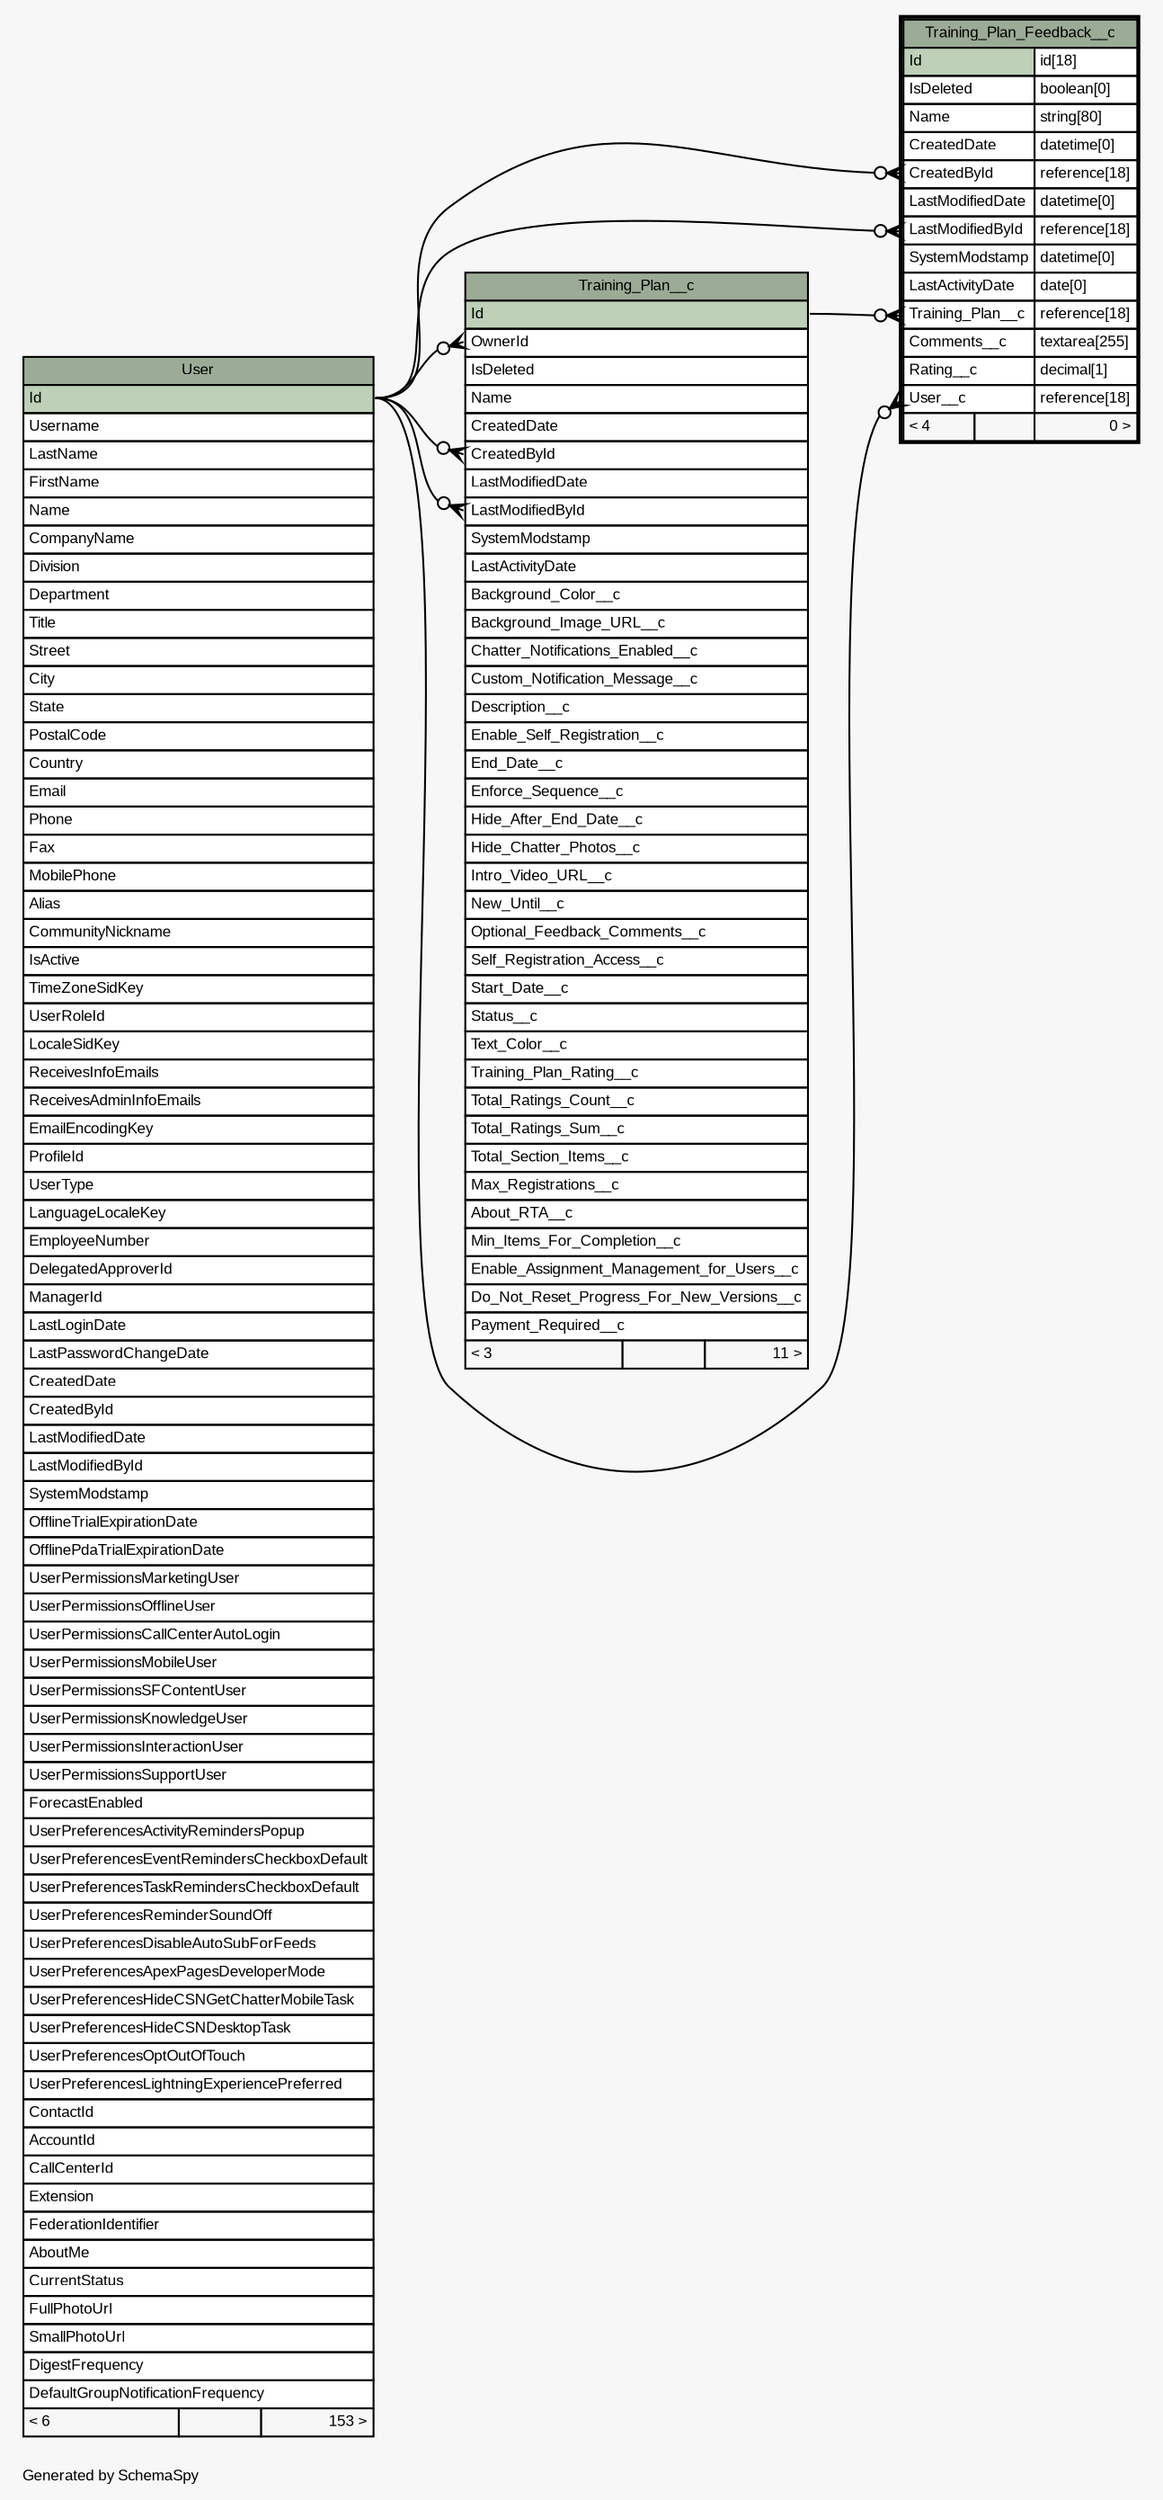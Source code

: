 // dot 2.36.0 on Mac OS X 10.10.3
// SchemaSpy rev 590
digraph "oneDegreeRelationshipsDiagram" {
  graph [
    rankdir="RL"
    bgcolor="#f7f7f7"
    label="\nGenerated by SchemaSpy"
    labeljust="l"
    nodesep="0.18"
    ranksep="0.46"
    fontname="Arial"
    fontsize="8"
  ];
  node [
    fontname="Arial"
    fontsize="8"
    shape="plaintext"
  ];
  edge [
    arrowsize="0.8"
  ];
  "Training_Plan__c":"CreatedById":w -> "User":"Id":e [arrowhead=none dir=back arrowtail=crowodot];
  "Training_Plan__c":"LastModifiedById":w -> "User":"Id":e [arrowhead=none dir=back arrowtail=crowodot];
  "Training_Plan__c":"OwnerId":w -> "User":"Id":e [arrowhead=none dir=back arrowtail=crowodot];
  "Training_Plan_Feedback__c":"CreatedById":w -> "User":"Id":e [arrowhead=none dir=back arrowtail=crowodot];
  "Training_Plan_Feedback__c":"LastModifiedById":w -> "User":"Id":e [arrowhead=none dir=back arrowtail=crowodot];
  "Training_Plan_Feedback__c":"Training_Plan__c":w -> "Training_Plan__c":"Id":e [arrowhead=none dir=back arrowtail=crowodot];
  "Training_Plan_Feedback__c":"User__c":w -> "User":"Id":e [arrowhead=none dir=back arrowtail=crowodot];
  "Training_Plan__c" [
    label=<
    <TABLE BORDER="0" CELLBORDER="1" CELLSPACING="0" BGCOLOR="#ffffff">
      <TR><TD COLSPAN="3" BGCOLOR="#9bab96" ALIGN="CENTER">Training_Plan__c</TD></TR>
      <TR><TD PORT="Id" COLSPAN="3" BGCOLOR="#bed1b8" ALIGN="LEFT">Id</TD></TR>
      <TR><TD PORT="OwnerId" COLSPAN="3" ALIGN="LEFT">OwnerId</TD></TR>
      <TR><TD PORT="IsDeleted" COLSPAN="3" ALIGN="LEFT">IsDeleted</TD></TR>
      <TR><TD PORT="Name" COLSPAN="3" ALIGN="LEFT">Name</TD></TR>
      <TR><TD PORT="CreatedDate" COLSPAN="3" ALIGN="LEFT">CreatedDate</TD></TR>
      <TR><TD PORT="CreatedById" COLSPAN="3" ALIGN="LEFT">CreatedById</TD></TR>
      <TR><TD PORT="LastModifiedDate" COLSPAN="3" ALIGN="LEFT">LastModifiedDate</TD></TR>
      <TR><TD PORT="LastModifiedById" COLSPAN="3" ALIGN="LEFT">LastModifiedById</TD></TR>
      <TR><TD PORT="SystemModstamp" COLSPAN="3" ALIGN="LEFT">SystemModstamp</TD></TR>
      <TR><TD PORT="LastActivityDate" COLSPAN="3" ALIGN="LEFT">LastActivityDate</TD></TR>
      <TR><TD PORT="Background_Color__c" COLSPAN="3" ALIGN="LEFT">Background_Color__c</TD></TR>
      <TR><TD PORT="Background_Image_URL__c" COLSPAN="3" ALIGN="LEFT">Background_Image_URL__c</TD></TR>
      <TR><TD PORT="Chatter_Notifications_Enabled__c" COLSPAN="3" ALIGN="LEFT">Chatter_Notifications_Enabled__c</TD></TR>
      <TR><TD PORT="Custom_Notification_Message__c" COLSPAN="3" ALIGN="LEFT">Custom_Notification_Message__c</TD></TR>
      <TR><TD PORT="Description__c" COLSPAN="3" ALIGN="LEFT">Description__c</TD></TR>
      <TR><TD PORT="Enable_Self_Registration__c" COLSPAN="3" ALIGN="LEFT">Enable_Self_Registration__c</TD></TR>
      <TR><TD PORT="End_Date__c" COLSPAN="3" ALIGN="LEFT">End_Date__c</TD></TR>
      <TR><TD PORT="Enforce_Sequence__c" COLSPAN="3" ALIGN="LEFT">Enforce_Sequence__c</TD></TR>
      <TR><TD PORT="Hide_After_End_Date__c" COLSPAN="3" ALIGN="LEFT">Hide_After_End_Date__c</TD></TR>
      <TR><TD PORT="Hide_Chatter_Photos__c" COLSPAN="3" ALIGN="LEFT">Hide_Chatter_Photos__c</TD></TR>
      <TR><TD PORT="Intro_Video_URL__c" COLSPAN="3" ALIGN="LEFT">Intro_Video_URL__c</TD></TR>
      <TR><TD PORT="New_Until__c" COLSPAN="3" ALIGN="LEFT">New_Until__c</TD></TR>
      <TR><TD PORT="Optional_Feedback_Comments__c" COLSPAN="3" ALIGN="LEFT">Optional_Feedback_Comments__c</TD></TR>
      <TR><TD PORT="Self_Registration_Access__c" COLSPAN="3" ALIGN="LEFT">Self_Registration_Access__c</TD></TR>
      <TR><TD PORT="Start_Date__c" COLSPAN="3" ALIGN="LEFT">Start_Date__c</TD></TR>
      <TR><TD PORT="Status__c" COLSPAN="3" ALIGN="LEFT">Status__c</TD></TR>
      <TR><TD PORT="Text_Color__c" COLSPAN="3" ALIGN="LEFT">Text_Color__c</TD></TR>
      <TR><TD PORT="Training_Plan_Rating__c" COLSPAN="3" ALIGN="LEFT">Training_Plan_Rating__c</TD></TR>
      <TR><TD PORT="Total_Ratings_Count__c" COLSPAN="3" ALIGN="LEFT">Total_Ratings_Count__c</TD></TR>
      <TR><TD PORT="Total_Ratings_Sum__c" COLSPAN="3" ALIGN="LEFT">Total_Ratings_Sum__c</TD></TR>
      <TR><TD PORT="Total_Section_Items__c" COLSPAN="3" ALIGN="LEFT">Total_Section_Items__c</TD></TR>
      <TR><TD PORT="Max_Registrations__c" COLSPAN="3" ALIGN="LEFT">Max_Registrations__c</TD></TR>
      <TR><TD PORT="About_RTA__c" COLSPAN="3" ALIGN="LEFT">About_RTA__c</TD></TR>
      <TR><TD PORT="Min_Items_For_Completion__c" COLSPAN="3" ALIGN="LEFT">Min_Items_For_Completion__c</TD></TR>
      <TR><TD PORT="Enable_Assignment_Management_for_Users__c" COLSPAN="3" ALIGN="LEFT">Enable_Assignment_Management_for_Users__c</TD></TR>
      <TR><TD PORT="Do_Not_Reset_Progress_For_New_Versions__c" COLSPAN="3" ALIGN="LEFT">Do_Not_Reset_Progress_For_New_Versions__c</TD></TR>
      <TR><TD PORT="Payment_Required__c" COLSPAN="3" ALIGN="LEFT">Payment_Required__c</TD></TR>
      <TR><TD ALIGN="LEFT" BGCOLOR="#f7f7f7">&lt; 3</TD><TD ALIGN="RIGHT" BGCOLOR="#f7f7f7">  </TD><TD ALIGN="RIGHT" BGCOLOR="#f7f7f7">11 &gt;</TD></TR>
    </TABLE>>
    URL="Training_Plan__c.html"
    tooltip="Training_Plan__c"
  ];
  "Training_Plan_Feedback__c" [
    label=<
    <TABLE BORDER="2" CELLBORDER="1" CELLSPACING="0" BGCOLOR="#ffffff">
      <TR><TD COLSPAN="3" BGCOLOR="#9bab96" ALIGN="CENTER">Training_Plan_Feedback__c</TD></TR>
      <TR><TD PORT="Id" COLSPAN="2" BGCOLOR="#bed1b8" ALIGN="LEFT">Id</TD><TD PORT="Id.type" ALIGN="LEFT">id[18]</TD></TR>
      <TR><TD PORT="IsDeleted" COLSPAN="2" ALIGN="LEFT">IsDeleted</TD><TD PORT="IsDeleted.type" ALIGN="LEFT">boolean[0]</TD></TR>
      <TR><TD PORT="Name" COLSPAN="2" ALIGN="LEFT">Name</TD><TD PORT="Name.type" ALIGN="LEFT">string[80]</TD></TR>
      <TR><TD PORT="CreatedDate" COLSPAN="2" ALIGN="LEFT">CreatedDate</TD><TD PORT="CreatedDate.type" ALIGN="LEFT">datetime[0]</TD></TR>
      <TR><TD PORT="CreatedById" COLSPAN="2" ALIGN="LEFT">CreatedById</TD><TD PORT="CreatedById.type" ALIGN="LEFT">reference[18]</TD></TR>
      <TR><TD PORT="LastModifiedDate" COLSPAN="2" ALIGN="LEFT">LastModifiedDate</TD><TD PORT="LastModifiedDate.type" ALIGN="LEFT">datetime[0]</TD></TR>
      <TR><TD PORT="LastModifiedById" COLSPAN="2" ALIGN="LEFT">LastModifiedById</TD><TD PORT="LastModifiedById.type" ALIGN="LEFT">reference[18]</TD></TR>
      <TR><TD PORT="SystemModstamp" COLSPAN="2" ALIGN="LEFT">SystemModstamp</TD><TD PORT="SystemModstamp.type" ALIGN="LEFT">datetime[0]</TD></TR>
      <TR><TD PORT="LastActivityDate" COLSPAN="2" ALIGN="LEFT">LastActivityDate</TD><TD PORT="LastActivityDate.type" ALIGN="LEFT">date[0]</TD></TR>
      <TR><TD PORT="Training_Plan__c" COLSPAN="2" ALIGN="LEFT">Training_Plan__c</TD><TD PORT="Training_Plan__c.type" ALIGN="LEFT">reference[18]</TD></TR>
      <TR><TD PORT="Comments__c" COLSPAN="2" ALIGN="LEFT">Comments__c</TD><TD PORT="Comments__c.type" ALIGN="LEFT">textarea[255]</TD></TR>
      <TR><TD PORT="Rating__c" COLSPAN="2" ALIGN="LEFT">Rating__c</TD><TD PORT="Rating__c.type" ALIGN="LEFT">decimal[1]</TD></TR>
      <TR><TD PORT="User__c" COLSPAN="2" ALIGN="LEFT">User__c</TD><TD PORT="User__c.type" ALIGN="LEFT">reference[18]</TD></TR>
      <TR><TD ALIGN="LEFT" BGCOLOR="#f7f7f7">&lt; 4</TD><TD ALIGN="RIGHT" BGCOLOR="#f7f7f7">  </TD><TD ALIGN="RIGHT" BGCOLOR="#f7f7f7">0 &gt;</TD></TR>
    </TABLE>>
    URL="Training_Plan_Feedback__c.html"
    tooltip="Training_Plan_Feedback__c"
  ];
  "User" [
    label=<
    <TABLE BORDER="0" CELLBORDER="1" CELLSPACING="0" BGCOLOR="#ffffff">
      <TR><TD COLSPAN="3" BGCOLOR="#9bab96" ALIGN="CENTER">User</TD></TR>
      <TR><TD PORT="Id" COLSPAN="3" BGCOLOR="#bed1b8" ALIGN="LEFT">Id</TD></TR>
      <TR><TD PORT="Username" COLSPAN="3" ALIGN="LEFT">Username</TD></TR>
      <TR><TD PORT="LastName" COLSPAN="3" ALIGN="LEFT">LastName</TD></TR>
      <TR><TD PORT="FirstName" COLSPAN="3" ALIGN="LEFT">FirstName</TD></TR>
      <TR><TD PORT="Name" COLSPAN="3" ALIGN="LEFT">Name</TD></TR>
      <TR><TD PORT="CompanyName" COLSPAN="3" ALIGN="LEFT">CompanyName</TD></TR>
      <TR><TD PORT="Division" COLSPAN="3" ALIGN="LEFT">Division</TD></TR>
      <TR><TD PORT="Department" COLSPAN="3" ALIGN="LEFT">Department</TD></TR>
      <TR><TD PORT="Title" COLSPAN="3" ALIGN="LEFT">Title</TD></TR>
      <TR><TD PORT="Street" COLSPAN="3" ALIGN="LEFT">Street</TD></TR>
      <TR><TD PORT="City" COLSPAN="3" ALIGN="LEFT">City</TD></TR>
      <TR><TD PORT="State" COLSPAN="3" ALIGN="LEFT">State</TD></TR>
      <TR><TD PORT="PostalCode" COLSPAN="3" ALIGN="LEFT">PostalCode</TD></TR>
      <TR><TD PORT="Country" COLSPAN="3" ALIGN="LEFT">Country</TD></TR>
      <TR><TD PORT="Email" COLSPAN="3" ALIGN="LEFT">Email</TD></TR>
      <TR><TD PORT="Phone" COLSPAN="3" ALIGN="LEFT">Phone</TD></TR>
      <TR><TD PORT="Fax" COLSPAN="3" ALIGN="LEFT">Fax</TD></TR>
      <TR><TD PORT="MobilePhone" COLSPAN="3" ALIGN="LEFT">MobilePhone</TD></TR>
      <TR><TD PORT="Alias" COLSPAN="3" ALIGN="LEFT">Alias</TD></TR>
      <TR><TD PORT="CommunityNickname" COLSPAN="3" ALIGN="LEFT">CommunityNickname</TD></TR>
      <TR><TD PORT="IsActive" COLSPAN="3" ALIGN="LEFT">IsActive</TD></TR>
      <TR><TD PORT="TimeZoneSidKey" COLSPAN="3" ALIGN="LEFT">TimeZoneSidKey</TD></TR>
      <TR><TD PORT="UserRoleId" COLSPAN="3" ALIGN="LEFT">UserRoleId</TD></TR>
      <TR><TD PORT="LocaleSidKey" COLSPAN="3" ALIGN="LEFT">LocaleSidKey</TD></TR>
      <TR><TD PORT="ReceivesInfoEmails" COLSPAN="3" ALIGN="LEFT">ReceivesInfoEmails</TD></TR>
      <TR><TD PORT="ReceivesAdminInfoEmails" COLSPAN="3" ALIGN="LEFT">ReceivesAdminInfoEmails</TD></TR>
      <TR><TD PORT="EmailEncodingKey" COLSPAN="3" ALIGN="LEFT">EmailEncodingKey</TD></TR>
      <TR><TD PORT="ProfileId" COLSPAN="3" ALIGN="LEFT">ProfileId</TD></TR>
      <TR><TD PORT="UserType" COLSPAN="3" ALIGN="LEFT">UserType</TD></TR>
      <TR><TD PORT="LanguageLocaleKey" COLSPAN="3" ALIGN="LEFT">LanguageLocaleKey</TD></TR>
      <TR><TD PORT="EmployeeNumber" COLSPAN="3" ALIGN="LEFT">EmployeeNumber</TD></TR>
      <TR><TD PORT="DelegatedApproverId" COLSPAN="3" ALIGN="LEFT">DelegatedApproverId</TD></TR>
      <TR><TD PORT="ManagerId" COLSPAN="3" ALIGN="LEFT">ManagerId</TD></TR>
      <TR><TD PORT="LastLoginDate" COLSPAN="3" ALIGN="LEFT">LastLoginDate</TD></TR>
      <TR><TD PORT="LastPasswordChangeDate" COLSPAN="3" ALIGN="LEFT">LastPasswordChangeDate</TD></TR>
      <TR><TD PORT="CreatedDate" COLSPAN="3" ALIGN="LEFT">CreatedDate</TD></TR>
      <TR><TD PORT="CreatedById" COLSPAN="3" ALIGN="LEFT">CreatedById</TD></TR>
      <TR><TD PORT="LastModifiedDate" COLSPAN="3" ALIGN="LEFT">LastModifiedDate</TD></TR>
      <TR><TD PORT="LastModifiedById" COLSPAN="3" ALIGN="LEFT">LastModifiedById</TD></TR>
      <TR><TD PORT="SystemModstamp" COLSPAN="3" ALIGN="LEFT">SystemModstamp</TD></TR>
      <TR><TD PORT="OfflineTrialExpirationDate" COLSPAN="3" ALIGN="LEFT">OfflineTrialExpirationDate</TD></TR>
      <TR><TD PORT="OfflinePdaTrialExpirationDate" COLSPAN="3" ALIGN="LEFT">OfflinePdaTrialExpirationDate</TD></TR>
      <TR><TD PORT="UserPermissionsMarketingUser" COLSPAN="3" ALIGN="LEFT">UserPermissionsMarketingUser</TD></TR>
      <TR><TD PORT="UserPermissionsOfflineUser" COLSPAN="3" ALIGN="LEFT">UserPermissionsOfflineUser</TD></TR>
      <TR><TD PORT="UserPermissionsCallCenterAutoLogin" COLSPAN="3" ALIGN="LEFT">UserPermissionsCallCenterAutoLogin</TD></TR>
      <TR><TD PORT="UserPermissionsMobileUser" COLSPAN="3" ALIGN="LEFT">UserPermissionsMobileUser</TD></TR>
      <TR><TD PORT="UserPermissionsSFContentUser" COLSPAN="3" ALIGN="LEFT">UserPermissionsSFContentUser</TD></TR>
      <TR><TD PORT="UserPermissionsKnowledgeUser" COLSPAN="3" ALIGN="LEFT">UserPermissionsKnowledgeUser</TD></TR>
      <TR><TD PORT="UserPermissionsInteractionUser" COLSPAN="3" ALIGN="LEFT">UserPermissionsInteractionUser</TD></TR>
      <TR><TD PORT="UserPermissionsSupportUser" COLSPAN="3" ALIGN="LEFT">UserPermissionsSupportUser</TD></TR>
      <TR><TD PORT="ForecastEnabled" COLSPAN="3" ALIGN="LEFT">ForecastEnabled</TD></TR>
      <TR><TD PORT="UserPreferencesActivityRemindersPopup" COLSPAN="3" ALIGN="LEFT">UserPreferencesActivityRemindersPopup</TD></TR>
      <TR><TD PORT="UserPreferencesEventRemindersCheckboxDefault" COLSPAN="3" ALIGN="LEFT">UserPreferencesEventRemindersCheckboxDefault</TD></TR>
      <TR><TD PORT="UserPreferencesTaskRemindersCheckboxDefault" COLSPAN="3" ALIGN="LEFT">UserPreferencesTaskRemindersCheckboxDefault</TD></TR>
      <TR><TD PORT="UserPreferencesReminderSoundOff" COLSPAN="3" ALIGN="LEFT">UserPreferencesReminderSoundOff</TD></TR>
      <TR><TD PORT="UserPreferencesDisableAutoSubForFeeds" COLSPAN="3" ALIGN="LEFT">UserPreferencesDisableAutoSubForFeeds</TD></TR>
      <TR><TD PORT="UserPreferencesApexPagesDeveloperMode" COLSPAN="3" ALIGN="LEFT">UserPreferencesApexPagesDeveloperMode</TD></TR>
      <TR><TD PORT="UserPreferencesHideCSNGetChatterMobileTask" COLSPAN="3" ALIGN="LEFT">UserPreferencesHideCSNGetChatterMobileTask</TD></TR>
      <TR><TD PORT="UserPreferencesHideCSNDesktopTask" COLSPAN="3" ALIGN="LEFT">UserPreferencesHideCSNDesktopTask</TD></TR>
      <TR><TD PORT="UserPreferencesOptOutOfTouch" COLSPAN="3" ALIGN="LEFT">UserPreferencesOptOutOfTouch</TD></TR>
      <TR><TD PORT="UserPreferencesLightningExperiencePreferred" COLSPAN="3" ALIGN="LEFT">UserPreferencesLightningExperiencePreferred</TD></TR>
      <TR><TD PORT="ContactId" COLSPAN="3" ALIGN="LEFT">ContactId</TD></TR>
      <TR><TD PORT="AccountId" COLSPAN="3" ALIGN="LEFT">AccountId</TD></TR>
      <TR><TD PORT="CallCenterId" COLSPAN="3" ALIGN="LEFT">CallCenterId</TD></TR>
      <TR><TD PORT="Extension" COLSPAN="3" ALIGN="LEFT">Extension</TD></TR>
      <TR><TD PORT="FederationIdentifier" COLSPAN="3" ALIGN="LEFT">FederationIdentifier</TD></TR>
      <TR><TD PORT="AboutMe" COLSPAN="3" ALIGN="LEFT">AboutMe</TD></TR>
      <TR><TD PORT="CurrentStatus" COLSPAN="3" ALIGN="LEFT">CurrentStatus</TD></TR>
      <TR><TD PORT="FullPhotoUrl" COLSPAN="3" ALIGN="LEFT">FullPhotoUrl</TD></TR>
      <TR><TD PORT="SmallPhotoUrl" COLSPAN="3" ALIGN="LEFT">SmallPhotoUrl</TD></TR>
      <TR><TD PORT="DigestFrequency" COLSPAN="3" ALIGN="LEFT">DigestFrequency</TD></TR>
      <TR><TD PORT="DefaultGroupNotificationFrequency" COLSPAN="3" ALIGN="LEFT">DefaultGroupNotificationFrequency</TD></TR>
      <TR><TD ALIGN="LEFT" BGCOLOR="#f7f7f7">&lt; 6</TD><TD ALIGN="RIGHT" BGCOLOR="#f7f7f7">  </TD><TD ALIGN="RIGHT" BGCOLOR="#f7f7f7">153 &gt;</TD></TR>
    </TABLE>>
    URL="User.html"
    tooltip="User"
  ];
}
